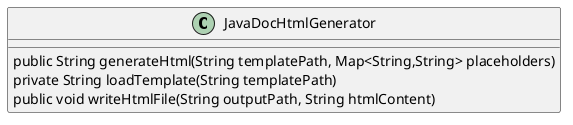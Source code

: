 @startuml
skinparam linetype Ortho
class JavaDocHtmlGenerator {
    public String generateHtml(String templatePath, Map<String,String> placeholders)
    private String loadTemplate(String templatePath)
    public void writeHtmlFile(String outputPath, String htmlContent)
}
@enduml
